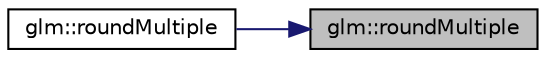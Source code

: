 digraph "glm::roundMultiple"
{
 // LATEX_PDF_SIZE
  edge [fontname="Helvetica",fontsize="10",labelfontname="Helvetica",labelfontsize="10"];
  node [fontname="Helvetica",fontsize="10",shape=record];
  rankdir="RL";
  Node1 [label="glm::roundMultiple",height=0.2,width=0.4,color="black", fillcolor="grey75", style="filled", fontcolor="black",tooltip=" "];
  Node1 -> Node2 [dir="back",color="midnightblue",fontsize="10",style="solid",fontname="Helvetica"];
  Node2 [label="glm::roundMultiple",height=0.2,width=0.4,color="black", fillcolor="white", style="filled",URL="$group__gtc__round.html#ga10a8ab7b254257b607b6a3fc68c3e661",tooltip=" "];
}
